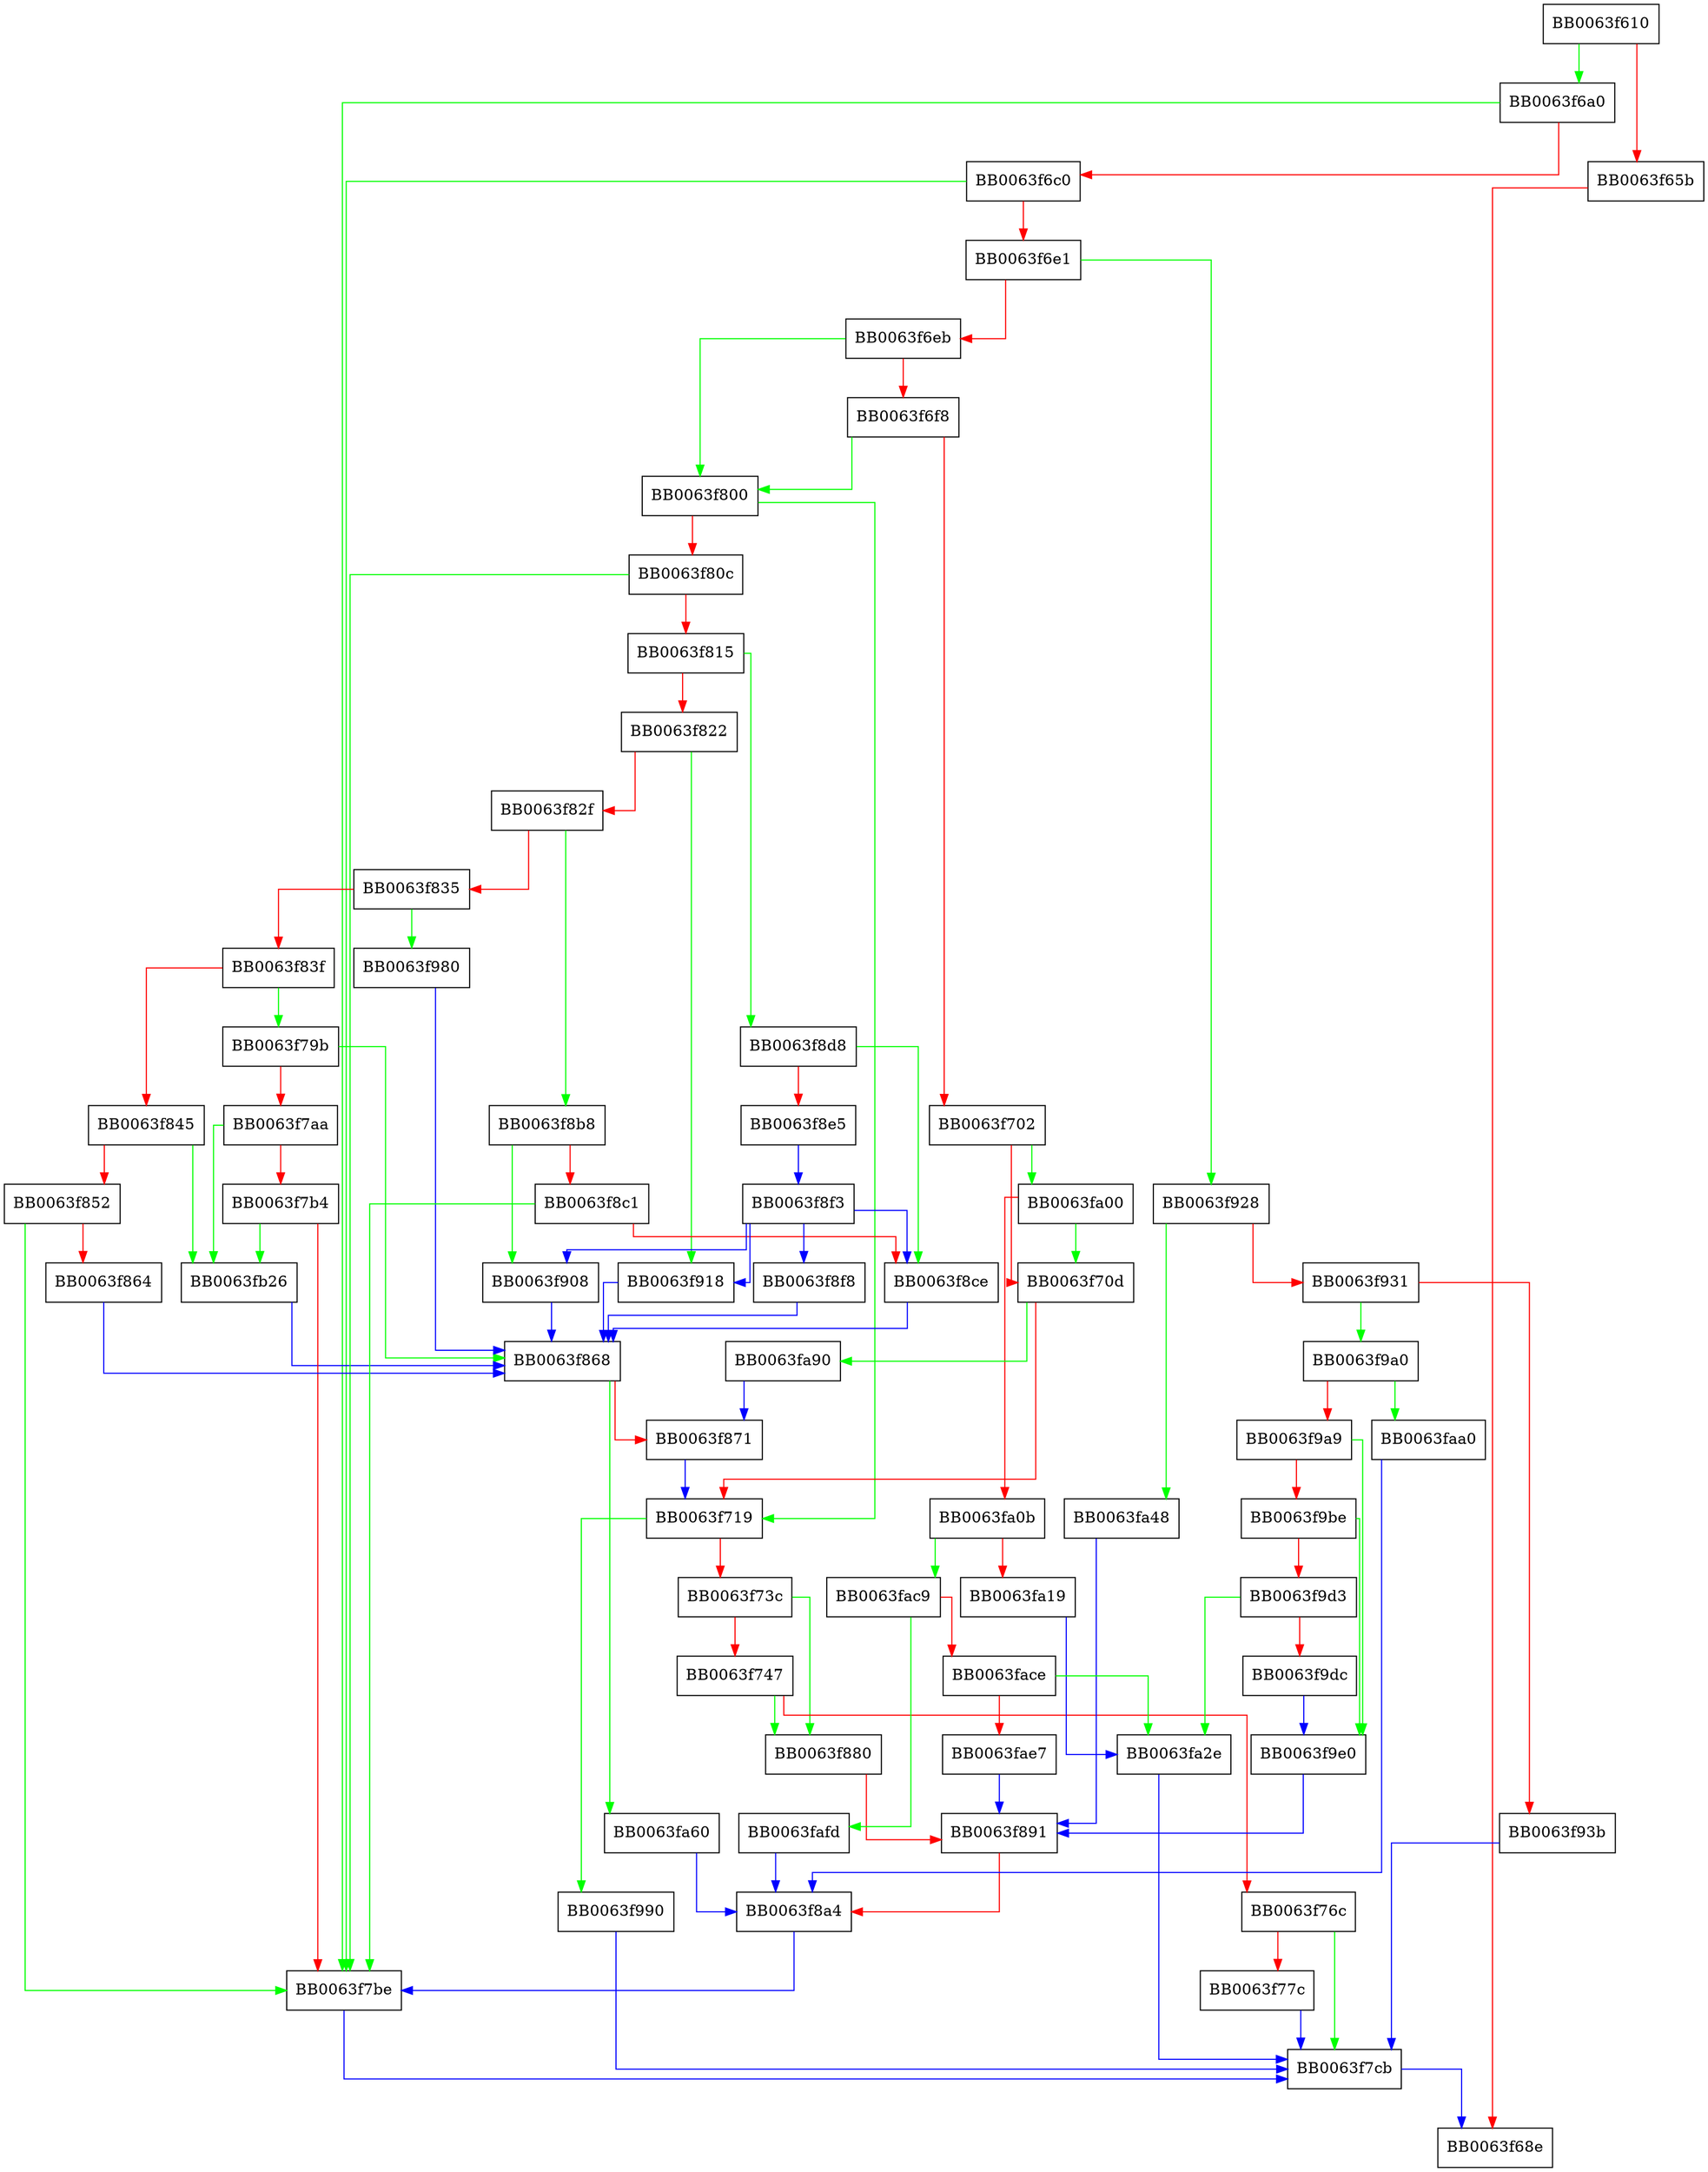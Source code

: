 digraph ossl_rsa_verify {
  node [shape="box"];
  graph [splines=ortho];
  BB0063f610 -> BB0063f6a0 [color="green"];
  BB0063f610 -> BB0063f65b [color="red"];
  BB0063f65b -> BB0063f68e [color="red"];
  BB0063f6a0 -> BB0063f7be [color="green"];
  BB0063f6a0 -> BB0063f6c0 [color="red"];
  BB0063f6c0 -> BB0063f7be [color="green"];
  BB0063f6c0 -> BB0063f6e1 [color="red"];
  BB0063f6e1 -> BB0063f928 [color="green"];
  BB0063f6e1 -> BB0063f6eb [color="red"];
  BB0063f6eb -> BB0063f800 [color="green"];
  BB0063f6eb -> BB0063f6f8 [color="red"];
  BB0063f6f8 -> BB0063f800 [color="green"];
  BB0063f6f8 -> BB0063f702 [color="red"];
  BB0063f702 -> BB0063fa00 [color="green"];
  BB0063f702 -> BB0063f70d [color="red"];
  BB0063f70d -> BB0063fa90 [color="green"];
  BB0063f70d -> BB0063f719 [color="red"];
  BB0063f719 -> BB0063f990 [color="green"];
  BB0063f719 -> BB0063f73c [color="red"];
  BB0063f73c -> BB0063f880 [color="green"];
  BB0063f73c -> BB0063f747 [color="red"];
  BB0063f747 -> BB0063f880 [color="green"];
  BB0063f747 -> BB0063f76c [color="red"];
  BB0063f76c -> BB0063f7cb [color="green"];
  BB0063f76c -> BB0063f77c [color="red"];
  BB0063f77c -> BB0063f7cb [color="blue"];
  BB0063f79b -> BB0063f868 [color="green"];
  BB0063f79b -> BB0063f7aa [color="red"];
  BB0063f7aa -> BB0063fb26 [color="green"];
  BB0063f7aa -> BB0063f7b4 [color="red"];
  BB0063f7b4 -> BB0063fb26 [color="green"];
  BB0063f7b4 -> BB0063f7be [color="red"];
  BB0063f7be -> BB0063f7cb [color="blue"];
  BB0063f7cb -> BB0063f68e [color="blue"];
  BB0063f800 -> BB0063f719 [color="green"];
  BB0063f800 -> BB0063f80c [color="red"];
  BB0063f80c -> BB0063f7be [color="green"];
  BB0063f80c -> BB0063f815 [color="red"];
  BB0063f815 -> BB0063f8d8 [color="green"];
  BB0063f815 -> BB0063f822 [color="red"];
  BB0063f822 -> BB0063f918 [color="green"];
  BB0063f822 -> BB0063f82f [color="red"];
  BB0063f82f -> BB0063f8b8 [color="green"];
  BB0063f82f -> BB0063f835 [color="red"];
  BB0063f835 -> BB0063f980 [color="green"];
  BB0063f835 -> BB0063f83f [color="red"];
  BB0063f83f -> BB0063f79b [color="green"];
  BB0063f83f -> BB0063f845 [color="red"];
  BB0063f845 -> BB0063fb26 [color="green"];
  BB0063f845 -> BB0063f852 [color="red"];
  BB0063f852 -> BB0063f7be [color="green"];
  BB0063f852 -> BB0063f864 [color="red"];
  BB0063f864 -> BB0063f868 [color="blue"];
  BB0063f868 -> BB0063fa60 [color="green"];
  BB0063f868 -> BB0063f871 [color="red"];
  BB0063f871 -> BB0063f719 [color="blue"];
  BB0063f880 -> BB0063f891 [color="red"];
  BB0063f891 -> BB0063f8a4 [color="red"];
  BB0063f8a4 -> BB0063f7be [color="blue"];
  BB0063f8b8 -> BB0063f908 [color="green"];
  BB0063f8b8 -> BB0063f8c1 [color="red"];
  BB0063f8c1 -> BB0063f7be [color="green"];
  BB0063f8c1 -> BB0063f8ce [color="red"];
  BB0063f8ce -> BB0063f868 [color="blue"];
  BB0063f8d8 -> BB0063f8ce [color="green"];
  BB0063f8d8 -> BB0063f8e5 [color="red"];
  BB0063f8e5 -> BB0063f8f3 [color="blue"];
  BB0063f8f3 -> BB0063f8f8 [color="blue"];
  BB0063f8f3 -> BB0063f8ce [color="blue"];
  BB0063f8f3 -> BB0063f918 [color="blue"];
  BB0063f8f3 -> BB0063f908 [color="blue"];
  BB0063f8f8 -> BB0063f868 [color="blue"];
  BB0063f908 -> BB0063f868 [color="blue"];
  BB0063f918 -> BB0063f868 [color="blue"];
  BB0063f928 -> BB0063fa48 [color="green"];
  BB0063f928 -> BB0063f931 [color="red"];
  BB0063f931 -> BB0063f9a0 [color="green"];
  BB0063f931 -> BB0063f93b [color="red"];
  BB0063f93b -> BB0063f7cb [color="blue"];
  BB0063f980 -> BB0063f868 [color="blue"];
  BB0063f990 -> BB0063f7cb [color="blue"];
  BB0063f9a0 -> BB0063faa0 [color="green"];
  BB0063f9a0 -> BB0063f9a9 [color="red"];
  BB0063f9a9 -> BB0063f9e0 [color="green"];
  BB0063f9a9 -> BB0063f9be [color="red"];
  BB0063f9be -> BB0063f9e0 [color="green"];
  BB0063f9be -> BB0063f9d3 [color="red"];
  BB0063f9d3 -> BB0063fa2e [color="green"];
  BB0063f9d3 -> BB0063f9dc [color="red"];
  BB0063f9dc -> BB0063f9e0 [color="blue"];
  BB0063f9e0 -> BB0063f891 [color="blue"];
  BB0063fa00 -> BB0063f70d [color="green"];
  BB0063fa00 -> BB0063fa0b [color="red"];
  BB0063fa0b -> BB0063fac9 [color="green"];
  BB0063fa0b -> BB0063fa19 [color="red"];
  BB0063fa19 -> BB0063fa2e [color="blue"];
  BB0063fa2e -> BB0063f7cb [color="blue"];
  BB0063fa48 -> BB0063f891 [color="blue"];
  BB0063fa60 -> BB0063f8a4 [color="blue"];
  BB0063fa90 -> BB0063f871 [color="blue"];
  BB0063faa0 -> BB0063f8a4 [color="blue"];
  BB0063fac9 -> BB0063fafd [color="green"];
  BB0063fac9 -> BB0063face [color="red"];
  BB0063face -> BB0063fa2e [color="green"];
  BB0063face -> BB0063fae7 [color="red"];
  BB0063fae7 -> BB0063f891 [color="blue"];
  BB0063fafd -> BB0063f8a4 [color="blue"];
  BB0063fb26 -> BB0063f868 [color="blue"];
}